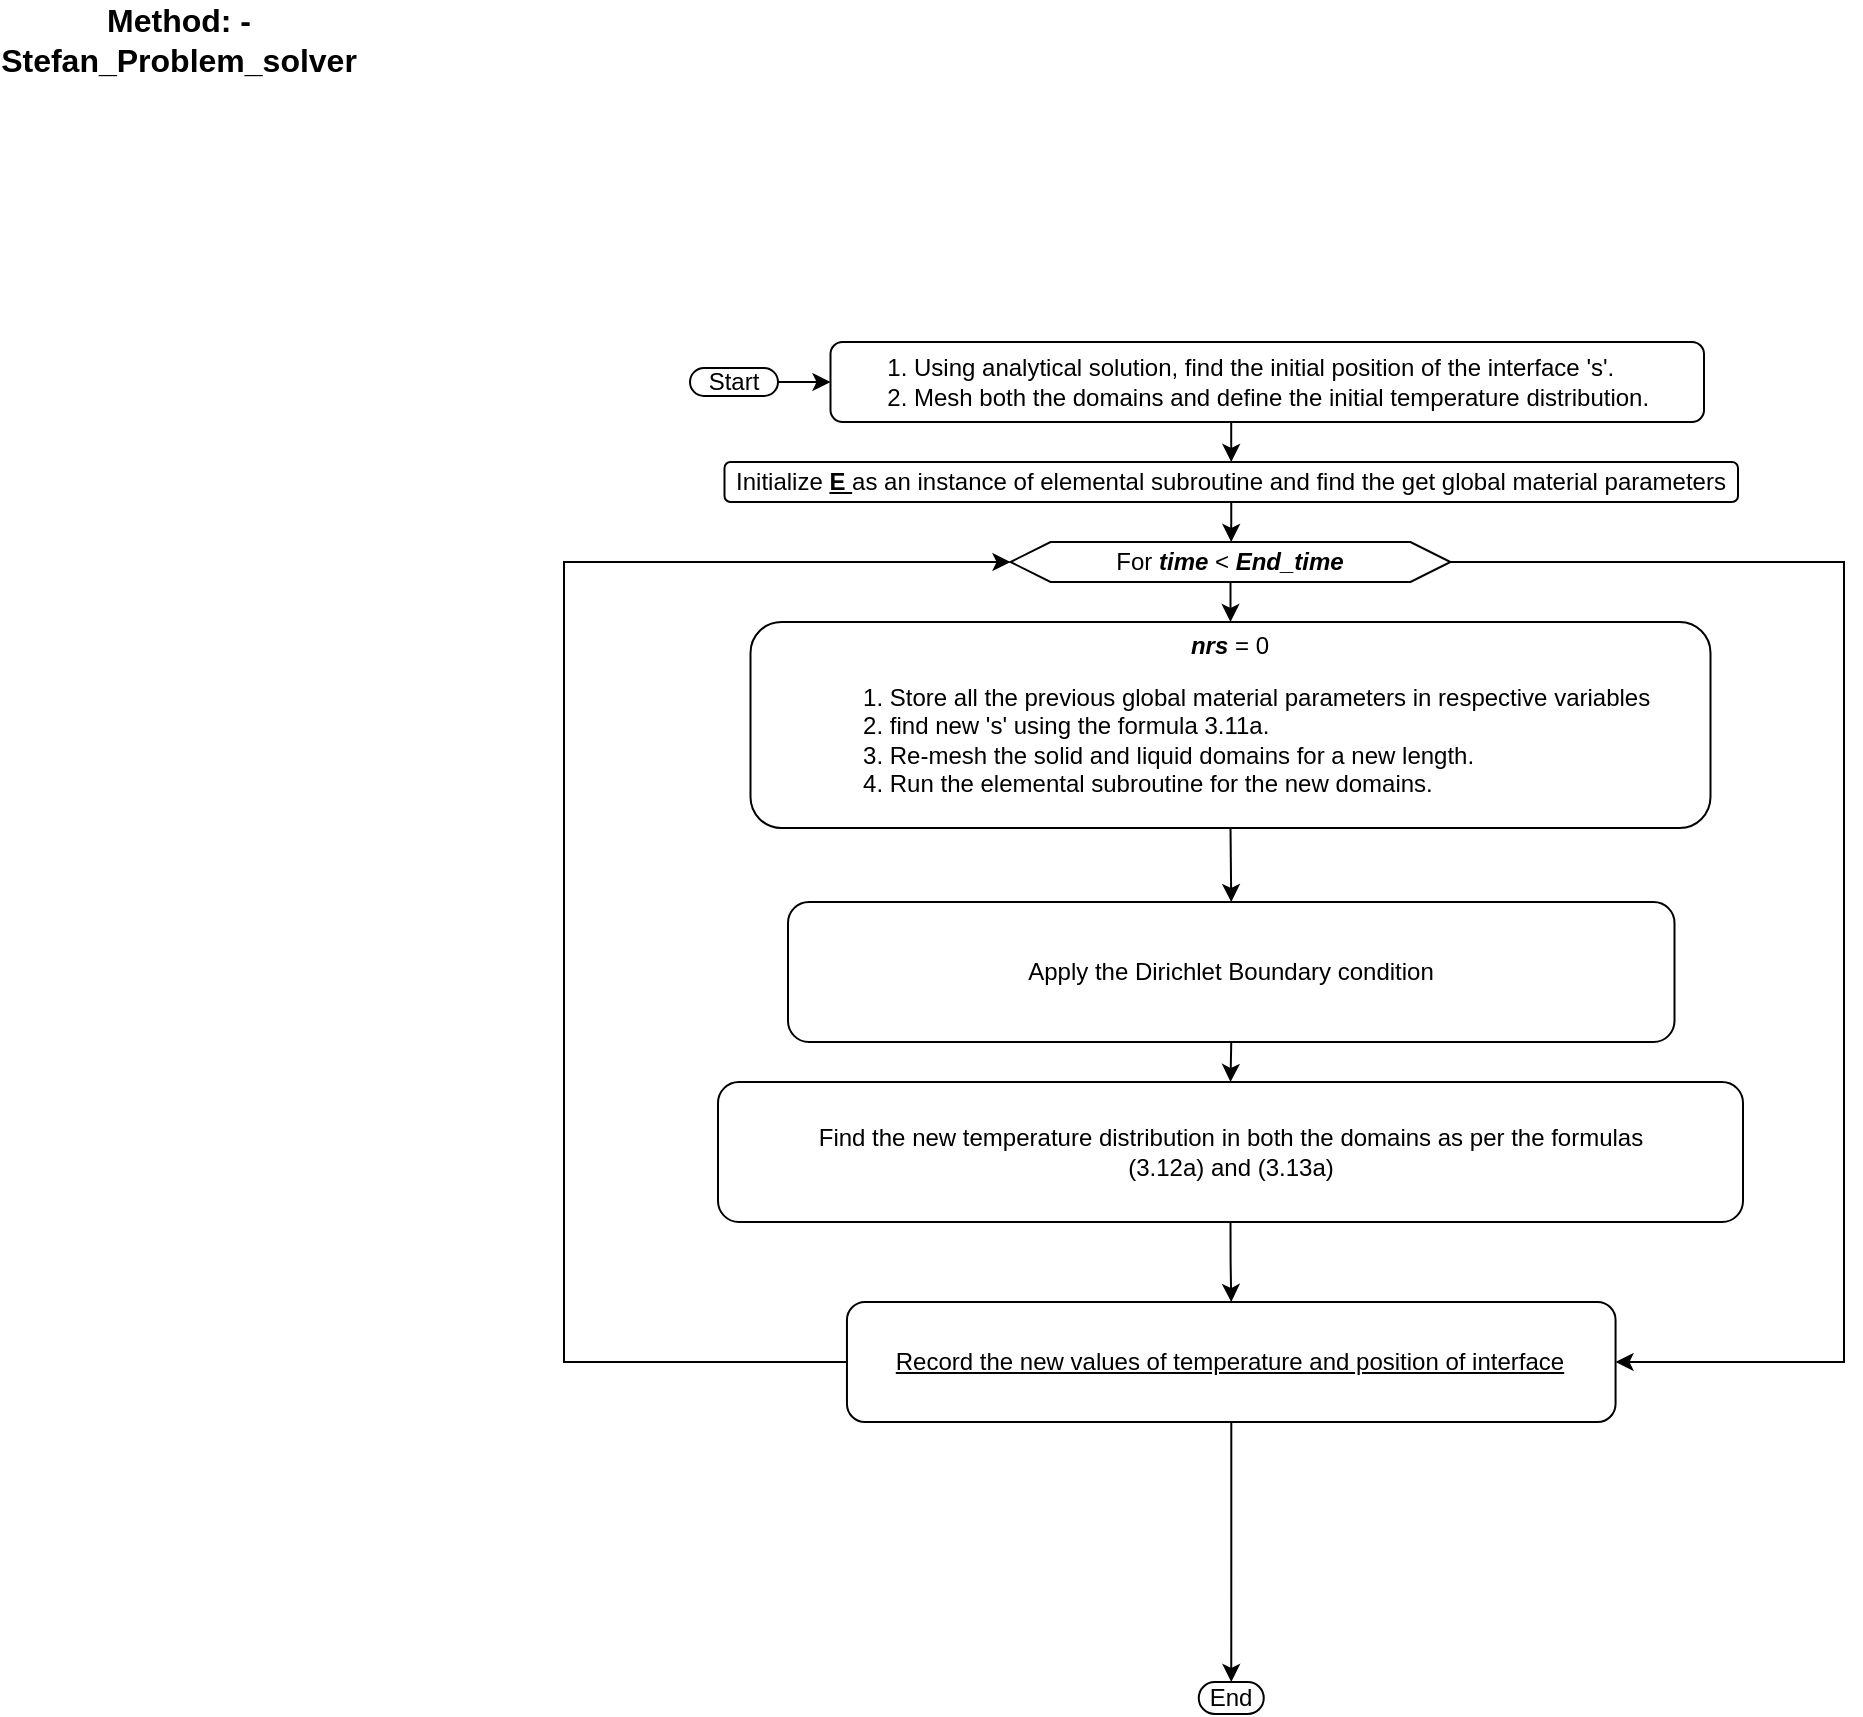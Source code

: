 <mxfile version="22.0.4" type="github">
  <diagram id="C5RBs43oDa-KdzZeNtuy" name="Page-1">
    <mxGraphModel dx="2086" dy="675" grid="1" gridSize="10" guides="1" tooltips="1" connect="1" arrows="1" fold="1" page="1" pageScale="1" pageWidth="827" pageHeight="1169" math="0" shadow="0">
      <root>
        <mxCell id="WIyWlLk6GJQsqaUBKTNV-0" />
        <mxCell id="WIyWlLk6GJQsqaUBKTNV-1" parent="WIyWlLk6GJQsqaUBKTNV-0" />
        <mxCell id="B5U1O5-QQuCSI6vYpxnP-82" style="edgeStyle=orthogonalEdgeStyle;rounded=0;orthogonalLoop=1;jettySize=auto;html=1;exitX=1;exitY=0.5;exitDx=0;exitDy=0;entryX=0;entryY=0.5;entryDx=0;entryDy=0;" edge="1" parent="WIyWlLk6GJQsqaUBKTNV-1" source="B5U1O5-QQuCSI6vYpxnP-83" target="B5U1O5-QQuCSI6vYpxnP-86">
          <mxGeometry relative="1" as="geometry" />
        </mxCell>
        <mxCell id="B5U1O5-QQuCSI6vYpxnP-83" value="Start" style="rounded=1;whiteSpace=wrap;html=1;arcSize=50;" vertex="1" parent="WIyWlLk6GJQsqaUBKTNV-1">
          <mxGeometry x="183" y="223" width="44" height="14" as="geometry" />
        </mxCell>
        <mxCell id="B5U1O5-QQuCSI6vYpxnP-84" value="End" style="rounded=1;whiteSpace=wrap;html=1;arcSize=50;" vertex="1" parent="WIyWlLk6GJQsqaUBKTNV-1">
          <mxGeometry x="437.38" y="880" width="32.5" height="16" as="geometry" />
        </mxCell>
        <mxCell id="B5U1O5-QQuCSI6vYpxnP-85" style="edgeStyle=orthogonalEdgeStyle;rounded=0;orthogonalLoop=1;jettySize=auto;html=1;exitX=0.5;exitY=1;exitDx=0;exitDy=0;entryX=0.5;entryY=0;entryDx=0;entryDy=0;" edge="1" parent="WIyWlLk6GJQsqaUBKTNV-1" source="B5U1O5-QQuCSI6vYpxnP-86" target="B5U1O5-QQuCSI6vYpxnP-88">
          <mxGeometry relative="1" as="geometry" />
        </mxCell>
        <mxCell id="B5U1O5-QQuCSI6vYpxnP-86" value="&lt;ol&gt;&lt;li&gt;Using analytical solution, find the initial position of the interface &#39;s&#39;.&lt;/li&gt;&lt;li&gt;Mesh both the domains and define the initial temperature distribution.&lt;/li&gt;&lt;/ol&gt;" style="rounded=1;whiteSpace=wrap;html=1;align=left;" vertex="1" parent="WIyWlLk6GJQsqaUBKTNV-1">
          <mxGeometry x="253.25" y="210" width="436.75" height="40" as="geometry" />
        </mxCell>
        <mxCell id="B5U1O5-QQuCSI6vYpxnP-87" style="edgeStyle=orthogonalEdgeStyle;rounded=0;orthogonalLoop=1;jettySize=auto;html=1;exitX=0.5;exitY=1;exitDx=0;exitDy=0;" edge="1" parent="WIyWlLk6GJQsqaUBKTNV-1" source="B5U1O5-QQuCSI6vYpxnP-88" target="B5U1O5-QQuCSI6vYpxnP-91">
          <mxGeometry relative="1" as="geometry" />
        </mxCell>
        <mxCell id="B5U1O5-QQuCSI6vYpxnP-88" value="Initialize&amp;nbsp;&lt;b style=&quot;border-color: var(--border-color);&quot;&gt;&lt;u style=&quot;border-color: var(--border-color);&quot;&gt;E&amp;nbsp;&lt;/u&gt;&lt;/b&gt;as an instance of elemental subroutine and find the get global material parameters" style="rounded=1;whiteSpace=wrap;html=1;" vertex="1" parent="WIyWlLk6GJQsqaUBKTNV-1">
          <mxGeometry x="200.25" y="270" width="506.75" height="20" as="geometry" />
        </mxCell>
        <mxCell id="B5U1O5-QQuCSI6vYpxnP-89" style="edgeStyle=orthogonalEdgeStyle;rounded=0;orthogonalLoop=1;jettySize=auto;html=1;exitX=0.5;exitY=1;exitDx=0;exitDy=0;entryX=0.5;entryY=0;entryDx=0;entryDy=0;" edge="1" parent="WIyWlLk6GJQsqaUBKTNV-1" source="B5U1O5-QQuCSI6vYpxnP-91" target="B5U1O5-QQuCSI6vYpxnP-93">
          <mxGeometry relative="1" as="geometry" />
        </mxCell>
        <mxCell id="B5U1O5-QQuCSI6vYpxnP-137" style="edgeStyle=orthogonalEdgeStyle;rounded=0;orthogonalLoop=1;jettySize=auto;html=1;exitX=1;exitY=0.5;exitDx=0;exitDy=0;entryX=1;entryY=0.5;entryDx=0;entryDy=0;" edge="1" parent="WIyWlLk6GJQsqaUBKTNV-1" source="B5U1O5-QQuCSI6vYpxnP-91" target="B5U1O5-QQuCSI6vYpxnP-128">
          <mxGeometry relative="1" as="geometry">
            <mxPoint x="750" y="420.0" as="targetPoint" />
            <Array as="points">
              <mxPoint x="760" y="320" />
              <mxPoint x="760" y="720" />
            </Array>
          </mxGeometry>
        </mxCell>
        <mxCell id="B5U1O5-QQuCSI6vYpxnP-91" value="For &lt;b&gt;&lt;i&gt;time &lt;/i&gt;&lt;/b&gt;&amp;lt; &lt;b&gt;&lt;i&gt;End_time&lt;/i&gt;&lt;/b&gt;" style="shape=hexagon;perimeter=hexagonPerimeter2;whiteSpace=wrap;html=1;fixedSize=1;" vertex="1" parent="WIyWlLk6GJQsqaUBKTNV-1">
          <mxGeometry x="343.25" y="310" width="220" height="20" as="geometry" />
        </mxCell>
        <mxCell id="B5U1O5-QQuCSI6vYpxnP-92" style="edgeStyle=orthogonalEdgeStyle;rounded=0;orthogonalLoop=1;jettySize=auto;html=1;exitX=0.5;exitY=1;exitDx=0;exitDy=0;entryX=0.5;entryY=0;entryDx=0;entryDy=0;" edge="1" parent="WIyWlLk6GJQsqaUBKTNV-1" source="B5U1O5-QQuCSI6vYpxnP-93" target="B5U1O5-QQuCSI6vYpxnP-98">
          <mxGeometry relative="1" as="geometry">
            <mxPoint x="453.25" y="490" as="targetPoint" />
          </mxGeometry>
        </mxCell>
        <mxCell id="B5U1O5-QQuCSI6vYpxnP-93" value="&lt;div style=&quot;&quot;&gt;&lt;span style=&quot;background-color: initial;&quot;&gt;&lt;b&gt;&lt;i&gt;nrs&lt;/i&gt;&lt;/b&gt; = 0&lt;/span&gt;&lt;br&gt;&lt;ol&gt;&lt;li style=&quot;text-align: left;&quot;&gt;&lt;span style=&quot;background-color: initial;&quot;&gt;Store all the previous&lt;b&gt;&amp;nbsp;&lt;/b&gt;&lt;/span&gt;global material parameters in respective variables&lt;/li&gt;&lt;li style=&quot;text-align: left;&quot;&gt;find new &#39;s&#39; using the formula 3.11a.&lt;/li&gt;&lt;li style=&quot;text-align: left;&quot;&gt;Re-mesh the solid and liquid domains for a new length.&amp;nbsp;&lt;/li&gt;&lt;li style=&quot;text-align: left;&quot;&gt;&lt;span style=&quot;background-color: initial;&quot;&gt;Run the elemental subroutine for the new domains.&amp;nbsp;&lt;/span&gt;&lt;/li&gt;&lt;/ol&gt;&lt;/div&gt;" style="rounded=1;whiteSpace=wrap;html=1;align=center;" vertex="1" parent="WIyWlLk6GJQsqaUBKTNV-1">
          <mxGeometry x="213.25" y="350" width="480" height="103" as="geometry" />
        </mxCell>
        <mxCell id="B5U1O5-QQuCSI6vYpxnP-94" style="edgeStyle=orthogonalEdgeStyle;rounded=0;orthogonalLoop=1;jettySize=auto;html=1;exitX=0.5;exitY=1;exitDx=0;exitDy=0;entryX=0.5;entryY=0;entryDx=0;entryDy=0;" edge="1" parent="WIyWlLk6GJQsqaUBKTNV-1" target="B5U1O5-QQuCSI6vYpxnP-98">
          <mxGeometry relative="1" as="geometry">
            <mxPoint x="453.25" y="520" as="sourcePoint" />
          </mxGeometry>
        </mxCell>
        <mxCell id="B5U1O5-QQuCSI6vYpxnP-97" style="edgeStyle=orthogonalEdgeStyle;rounded=0;orthogonalLoop=1;jettySize=auto;html=1;exitX=0.5;exitY=1;exitDx=0;exitDy=0;entryX=0.5;entryY=0;entryDx=0;entryDy=0;" edge="1" parent="WIyWlLk6GJQsqaUBKTNV-1" source="B5U1O5-QQuCSI6vYpxnP-98" target="B5U1O5-QQuCSI6vYpxnP-100">
          <mxGeometry relative="1" as="geometry" />
        </mxCell>
        <mxCell id="B5U1O5-QQuCSI6vYpxnP-98" value="Apply the Dirichlet Boundary condition" style="rounded=1;whiteSpace=wrap;html=1;" vertex="1" parent="WIyWlLk6GJQsqaUBKTNV-1">
          <mxGeometry x="232" y="490" width="443.25" height="70" as="geometry" />
        </mxCell>
        <mxCell id="B5U1O5-QQuCSI6vYpxnP-136" style="edgeStyle=orthogonalEdgeStyle;rounded=0;orthogonalLoop=1;jettySize=auto;html=1;exitX=0.5;exitY=1;exitDx=0;exitDy=0;entryX=0.5;entryY=0;entryDx=0;entryDy=0;" edge="1" parent="WIyWlLk6GJQsqaUBKTNV-1" source="B5U1O5-QQuCSI6vYpxnP-100" target="B5U1O5-QQuCSI6vYpxnP-128">
          <mxGeometry relative="1" as="geometry" />
        </mxCell>
        <mxCell id="B5U1O5-QQuCSI6vYpxnP-100" value="Find the new temperature distribution in both the domains as per the formulas&lt;br style=&quot;border-color: var(--border-color);&quot;&gt;(3.12a) and (3.13a)" style="rounded=1;whiteSpace=wrap;html=1;align=center;" vertex="1" parent="WIyWlLk6GJQsqaUBKTNV-1">
          <mxGeometry x="197" y="580" width="512.5" height="70" as="geometry" />
        </mxCell>
        <mxCell id="B5U1O5-QQuCSI6vYpxnP-138" style="edgeStyle=orthogonalEdgeStyle;rounded=0;orthogonalLoop=1;jettySize=auto;html=1;entryX=0;entryY=0.5;entryDx=0;entryDy=0;" edge="1" parent="WIyWlLk6GJQsqaUBKTNV-1" source="B5U1O5-QQuCSI6vYpxnP-128" target="B5U1O5-QQuCSI6vYpxnP-91">
          <mxGeometry relative="1" as="geometry">
            <Array as="points">
              <mxPoint x="120" y="720" />
              <mxPoint x="120" y="320" />
            </Array>
          </mxGeometry>
        </mxCell>
        <mxCell id="B5U1O5-QQuCSI6vYpxnP-141" style="edgeStyle=orthogonalEdgeStyle;rounded=0;orthogonalLoop=1;jettySize=auto;html=1;entryX=0.5;entryY=0;entryDx=0;entryDy=0;" edge="1" parent="WIyWlLk6GJQsqaUBKTNV-1" source="B5U1O5-QQuCSI6vYpxnP-128" target="B5U1O5-QQuCSI6vYpxnP-84">
          <mxGeometry relative="1" as="geometry" />
        </mxCell>
        <mxCell id="B5U1O5-QQuCSI6vYpxnP-128" value="&lt;u style=&quot;&quot;&gt;Record the new values of temperature and position of interface&lt;/u&gt;" style="whiteSpace=wrap;html=1;rounded=1;" vertex="1" parent="WIyWlLk6GJQsqaUBKTNV-1">
          <mxGeometry x="261.48" y="690" width="384.3" height="60" as="geometry" />
        </mxCell>
        <mxCell id="B5U1O5-QQuCSI6vYpxnP-132" value="&lt;b&gt;&lt;font style=&quot;font-size: 16px;&quot;&gt;Method: -Stefan_Problem_solver&lt;/font&gt;&lt;/b&gt;" style="text;html=1;strokeColor=none;fillColor=none;align=center;verticalAlign=middle;whiteSpace=wrap;rounded=0;" vertex="1" parent="WIyWlLk6GJQsqaUBKTNV-1">
          <mxGeometry x="-140" y="40" width="135" height="37" as="geometry" />
        </mxCell>
      </root>
    </mxGraphModel>
  </diagram>
</mxfile>
